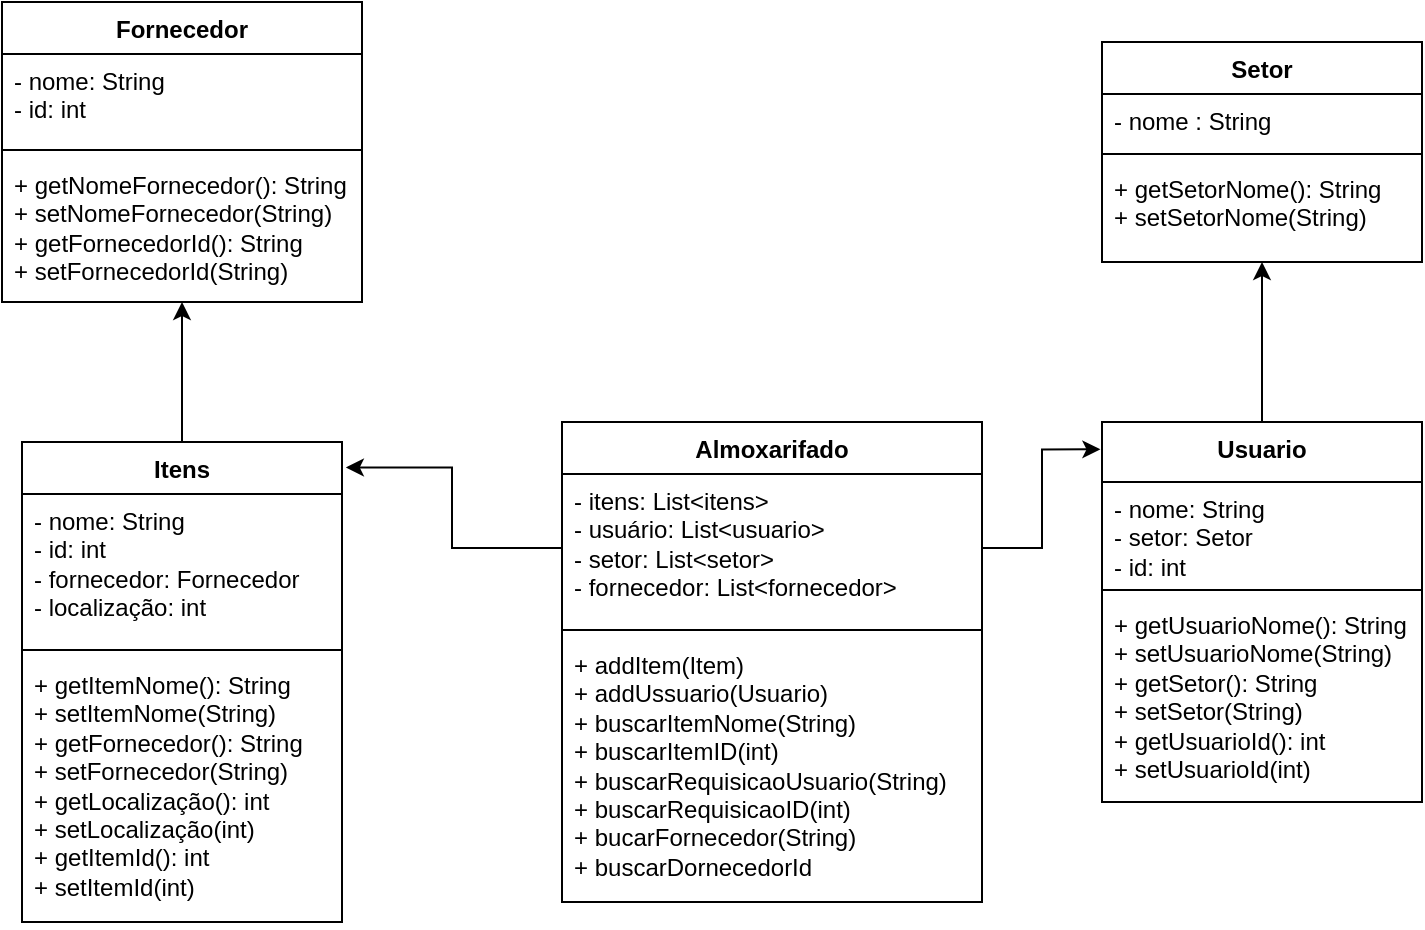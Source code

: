 <mxfile version="21.6.8" type="device">
  <diagram id="C5RBs43oDa-KdzZeNtuy" name="Page-1">
    <mxGraphModel dx="1036" dy="654" grid="1" gridSize="10" guides="1" tooltips="1" connect="1" arrows="1" fold="1" page="1" pageScale="1" pageWidth="827" pageHeight="1169" math="0" shadow="0">
      <root>
        <mxCell id="WIyWlLk6GJQsqaUBKTNV-0" />
        <mxCell id="WIyWlLk6GJQsqaUBKTNV-1" parent="WIyWlLk6GJQsqaUBKTNV-0" />
        <mxCell id="LES1Whu-kChFvFYX6Mq4-0" value="Almoxarifado" style="swimlane;fontStyle=1;align=center;verticalAlign=top;childLayout=stackLayout;horizontal=1;startSize=26;horizontalStack=0;resizeParent=1;resizeParentMax=0;resizeLast=0;collapsible=1;marginBottom=0;whiteSpace=wrap;html=1;labelBackgroundColor=none;" parent="WIyWlLk6GJQsqaUBKTNV-1" vertex="1">
          <mxGeometry x="440" y="290" width="210" height="240" as="geometry" />
        </mxCell>
        <mxCell id="LES1Whu-kChFvFYX6Mq4-1" value="- itens: List&amp;lt;itens&amp;gt;&lt;br&gt;- usuário: List&amp;lt;usuario&amp;gt;&lt;br&gt;- setor: List&amp;lt;setor&amp;gt;&lt;br&gt;- fornecedor: List&amp;lt;fornecedor&amp;gt;" style="text;strokeColor=none;fillColor=none;align=left;verticalAlign=top;spacingLeft=4;spacingRight=4;overflow=hidden;rotatable=0;points=[[0,0.5],[1,0.5]];portConstraint=eastwest;whiteSpace=wrap;html=1;labelBackgroundColor=none;" parent="LES1Whu-kChFvFYX6Mq4-0" vertex="1">
          <mxGeometry y="26" width="210" height="74" as="geometry" />
        </mxCell>
        <mxCell id="LES1Whu-kChFvFYX6Mq4-2" value="" style="line;strokeWidth=1;fillColor=none;align=left;verticalAlign=middle;spacingTop=-1;spacingLeft=3;spacingRight=3;rotatable=0;labelPosition=right;points=[];portConstraint=eastwest;labelBackgroundColor=none;" parent="LES1Whu-kChFvFYX6Mq4-0" vertex="1">
          <mxGeometry y="100" width="210" height="8" as="geometry" />
        </mxCell>
        <mxCell id="LES1Whu-kChFvFYX6Mq4-3" value="+ addItem(Item)&lt;br&gt;+ addUssuario(Usuario)&lt;br&gt;+ buscarItemNome(String)&lt;br&gt;+ buscarItemID(int)&lt;br&gt;+ buscarRequisicaoUsuario(String)&lt;br&gt;+ buscarRequisicaoID(int)&lt;br&gt;+ bucarFornecedor(String)&lt;br&gt;+ buscarDornecedorId" style="text;strokeColor=none;fillColor=none;align=left;verticalAlign=top;spacingLeft=4;spacingRight=4;overflow=hidden;rotatable=0;points=[[0,0.5],[1,0.5]];portConstraint=eastwest;whiteSpace=wrap;html=1;labelBackgroundColor=none;" parent="LES1Whu-kChFvFYX6Mq4-0" vertex="1">
          <mxGeometry y="108" width="210" height="132" as="geometry" />
        </mxCell>
        <mxCell id="LES1Whu-kChFvFYX6Mq4-50" style="edgeStyle=orthogonalEdgeStyle;rounded=0;orthogonalLoop=1;jettySize=auto;html=1;exitX=0.5;exitY=0;exitDx=0;exitDy=0;entryX=0.5;entryY=1;entryDx=0;entryDy=0;labelBackgroundColor=none;fontColor=default;" parent="WIyWlLk6GJQsqaUBKTNV-1" source="LES1Whu-kChFvFYX6Mq4-12" target="LES1Whu-kChFvFYX6Mq4-27" edge="1">
          <mxGeometry relative="1" as="geometry" />
        </mxCell>
        <mxCell id="LES1Whu-kChFvFYX6Mq4-12" value="Itens" style="swimlane;fontStyle=1;align=center;verticalAlign=top;childLayout=stackLayout;horizontal=1;startSize=26;horizontalStack=0;resizeParent=1;resizeParentMax=0;resizeLast=0;collapsible=1;marginBottom=0;whiteSpace=wrap;html=1;labelBackgroundColor=none;" parent="WIyWlLk6GJQsqaUBKTNV-1" vertex="1">
          <mxGeometry x="170" y="300" width="160" height="240" as="geometry" />
        </mxCell>
        <mxCell id="LES1Whu-kChFvFYX6Mq4-13" value="- nome: String&lt;br&gt;- id: int&lt;br&gt;- fornecedor: Fornecedor&lt;br&gt;- localização: int" style="text;strokeColor=none;fillColor=none;align=left;verticalAlign=top;spacingLeft=4;spacingRight=4;overflow=hidden;rotatable=0;points=[[0,0.5],[1,0.5]];portConstraint=eastwest;whiteSpace=wrap;html=1;labelBackgroundColor=none;" parent="LES1Whu-kChFvFYX6Mq4-12" vertex="1">
          <mxGeometry y="26" width="160" height="74" as="geometry" />
        </mxCell>
        <mxCell id="LES1Whu-kChFvFYX6Mq4-14" value="" style="line;strokeWidth=1;fillColor=none;align=left;verticalAlign=middle;spacingTop=-1;spacingLeft=3;spacingRight=3;rotatable=0;labelPosition=right;points=[];portConstraint=eastwest;labelBackgroundColor=none;" parent="LES1Whu-kChFvFYX6Mq4-12" vertex="1">
          <mxGeometry y="100" width="160" height="8" as="geometry" />
        </mxCell>
        <mxCell id="LES1Whu-kChFvFYX6Mq4-15" value="+ getItemNome(): String&lt;br style=&quot;border-color: var(--border-color);&quot;&gt;+ setItemNome(String)&lt;br&gt;+ getFornecedor(): String&lt;br style=&quot;border-color: var(--border-color);&quot;&gt;+ setFornecedor(String)&lt;br&gt;+ getLocalização(): int&lt;br style=&quot;border-color: var(--border-color);&quot;&gt;+ setLocalização(int)&lt;br&gt;+ getItemId(): int&lt;br&gt;+ setItemId(int)" style="text;strokeColor=none;fillColor=none;align=left;verticalAlign=top;spacingLeft=4;spacingRight=4;overflow=hidden;rotatable=0;points=[[0,0.5],[1,0.5]];portConstraint=eastwest;whiteSpace=wrap;html=1;labelBackgroundColor=none;" parent="LES1Whu-kChFvFYX6Mq4-12" vertex="1">
          <mxGeometry y="108" width="160" height="132" as="geometry" />
        </mxCell>
        <mxCell id="LES1Whu-kChFvFYX6Mq4-53" style="edgeStyle=orthogonalEdgeStyle;rounded=0;orthogonalLoop=1;jettySize=auto;html=1;exitX=0.5;exitY=0;exitDx=0;exitDy=0;entryX=0.5;entryY=1;entryDx=0;entryDy=0;entryPerimeter=0;labelBackgroundColor=none;fontColor=default;" parent="WIyWlLk6GJQsqaUBKTNV-1" source="LES1Whu-kChFvFYX6Mq4-16" target="LES1Whu-kChFvFYX6Mq4-34" edge="1">
          <mxGeometry relative="1" as="geometry" />
        </mxCell>
        <mxCell id="LES1Whu-kChFvFYX6Mq4-16" value="Usuario" style="swimlane;fontStyle=1;align=center;verticalAlign=top;childLayout=stackLayout;horizontal=1;startSize=30;horizontalStack=0;resizeParent=1;resizeParentMax=0;resizeLast=0;collapsible=1;marginBottom=0;whiteSpace=wrap;html=1;labelBackgroundColor=none;" parent="WIyWlLk6GJQsqaUBKTNV-1" vertex="1">
          <mxGeometry x="710" y="290" width="160" height="190" as="geometry" />
        </mxCell>
        <mxCell id="LES1Whu-kChFvFYX6Mq4-17" value="- nome: String&lt;br&gt;- setor: Setor&lt;br&gt;- id: int" style="text;strokeColor=none;fillColor=none;align=left;verticalAlign=top;spacingLeft=4;spacingRight=4;overflow=hidden;rotatable=0;points=[[0,0.5],[1,0.5]];portConstraint=eastwest;whiteSpace=wrap;html=1;labelBackgroundColor=none;" parent="LES1Whu-kChFvFYX6Mq4-16" vertex="1">
          <mxGeometry y="30" width="160" height="50" as="geometry" />
        </mxCell>
        <mxCell id="LES1Whu-kChFvFYX6Mq4-18" value="" style="line;strokeWidth=1;fillColor=none;align=left;verticalAlign=middle;spacingTop=-1;spacingLeft=3;spacingRight=3;rotatable=0;labelPosition=right;points=[];portConstraint=eastwest;labelBackgroundColor=none;" parent="LES1Whu-kChFvFYX6Mq4-16" vertex="1">
          <mxGeometry y="80" width="160" height="8" as="geometry" />
        </mxCell>
        <mxCell id="LES1Whu-kChFvFYX6Mq4-19" value="+ getUsuarioNome(): String&lt;br&gt;+ setUsuarioNome(String)&lt;br&gt;+ getSetor(): String&lt;br style=&quot;border-color: var(--border-color);&quot;&gt;+ setSetor(String)&lt;br&gt;+ getUsuarioId(): int&lt;br style=&quot;border-color: var(--border-color);&quot;&gt;+ setUsuarioId(int)" style="text;strokeColor=none;fillColor=none;align=left;verticalAlign=top;spacingLeft=4;spacingRight=4;overflow=hidden;rotatable=0;points=[[0,0.5],[1,0.5]];portConstraint=eastwest;whiteSpace=wrap;html=1;labelBackgroundColor=none;" parent="LES1Whu-kChFvFYX6Mq4-16" vertex="1">
          <mxGeometry y="88" width="160" height="102" as="geometry" />
        </mxCell>
        <mxCell id="LES1Whu-kChFvFYX6Mq4-27" value="Fornecedor" style="swimlane;fontStyle=1;align=center;verticalAlign=top;childLayout=stackLayout;horizontal=1;startSize=26;horizontalStack=0;resizeParent=1;resizeParentMax=0;resizeLast=0;collapsible=1;marginBottom=0;whiteSpace=wrap;html=1;labelBackgroundColor=none;" parent="WIyWlLk6GJQsqaUBKTNV-1" vertex="1">
          <mxGeometry x="160" y="80" width="180" height="150" as="geometry" />
        </mxCell>
        <mxCell id="LES1Whu-kChFvFYX6Mq4-28" value="- nome: String&lt;br&gt;- id: int" style="text;strokeColor=none;fillColor=none;align=left;verticalAlign=top;spacingLeft=4;spacingRight=4;overflow=hidden;rotatable=0;points=[[0,0.5],[1,0.5]];portConstraint=eastwest;whiteSpace=wrap;html=1;labelBackgroundColor=none;" parent="LES1Whu-kChFvFYX6Mq4-27" vertex="1">
          <mxGeometry y="26" width="180" height="44" as="geometry" />
        </mxCell>
        <mxCell id="LES1Whu-kChFvFYX6Mq4-29" value="" style="line;strokeWidth=1;fillColor=none;align=left;verticalAlign=middle;spacingTop=-1;spacingLeft=3;spacingRight=3;rotatable=0;labelPosition=right;points=[];portConstraint=eastwest;labelBackgroundColor=none;" parent="LES1Whu-kChFvFYX6Mq4-27" vertex="1">
          <mxGeometry y="70" width="180" height="8" as="geometry" />
        </mxCell>
        <mxCell id="LES1Whu-kChFvFYX6Mq4-30" value="+ getNomeFornecedor(): String&lt;br&gt;+ setNomeFornecedor(String)&lt;br&gt;+ getFornecedorId(): String&lt;br&gt;+ setFornecedorId(String)" style="text;strokeColor=none;fillColor=none;align=left;verticalAlign=top;spacingLeft=4;spacingRight=4;overflow=hidden;rotatable=0;points=[[0,0.5],[1,0.5]];portConstraint=eastwest;whiteSpace=wrap;html=1;labelBackgroundColor=none;" parent="LES1Whu-kChFvFYX6Mq4-27" vertex="1">
          <mxGeometry y="78" width="180" height="72" as="geometry" />
        </mxCell>
        <mxCell id="LES1Whu-kChFvFYX6Mq4-31" value="Setor" style="swimlane;fontStyle=1;align=center;verticalAlign=top;childLayout=stackLayout;horizontal=1;startSize=26;horizontalStack=0;resizeParent=1;resizeParentMax=0;resizeLast=0;collapsible=1;marginBottom=0;whiteSpace=wrap;html=1;labelBackgroundColor=none;" parent="WIyWlLk6GJQsqaUBKTNV-1" vertex="1">
          <mxGeometry x="710" y="100" width="160" height="110" as="geometry" />
        </mxCell>
        <mxCell id="LES1Whu-kChFvFYX6Mq4-32" value="- nome : String" style="text;strokeColor=none;fillColor=none;align=left;verticalAlign=top;spacingLeft=4;spacingRight=4;overflow=hidden;rotatable=0;points=[[0,0.5],[1,0.5]];portConstraint=eastwest;whiteSpace=wrap;html=1;labelBackgroundColor=none;" parent="LES1Whu-kChFvFYX6Mq4-31" vertex="1">
          <mxGeometry y="26" width="160" height="26" as="geometry" />
        </mxCell>
        <mxCell id="LES1Whu-kChFvFYX6Mq4-33" value="" style="line;strokeWidth=1;fillColor=none;align=left;verticalAlign=middle;spacingTop=-1;spacingLeft=3;spacingRight=3;rotatable=0;labelPosition=right;points=[];portConstraint=eastwest;labelBackgroundColor=none;" parent="LES1Whu-kChFvFYX6Mq4-31" vertex="1">
          <mxGeometry y="52" width="160" height="8" as="geometry" />
        </mxCell>
        <mxCell id="LES1Whu-kChFvFYX6Mq4-34" value="+ getSetorNome(): String&lt;br style=&quot;border-color: var(--border-color);&quot;&gt;+ setSetorNome(String)" style="text;strokeColor=none;fillColor=none;align=left;verticalAlign=top;spacingLeft=4;spacingRight=4;overflow=hidden;rotatable=0;points=[[0,0.5],[1,0.5]];portConstraint=eastwest;whiteSpace=wrap;html=1;labelBackgroundColor=none;" parent="LES1Whu-kChFvFYX6Mq4-31" vertex="1">
          <mxGeometry y="60" width="160" height="50" as="geometry" />
        </mxCell>
        <mxCell id="LES1Whu-kChFvFYX6Mq4-48" style="edgeStyle=orthogonalEdgeStyle;rounded=0;orthogonalLoop=1;jettySize=auto;html=1;exitX=0;exitY=0.5;exitDx=0;exitDy=0;entryX=1.012;entryY=0.053;entryDx=0;entryDy=0;entryPerimeter=0;labelBackgroundColor=none;fontColor=default;" parent="WIyWlLk6GJQsqaUBKTNV-1" source="LES1Whu-kChFvFYX6Mq4-1" target="LES1Whu-kChFvFYX6Mq4-12" edge="1">
          <mxGeometry relative="1" as="geometry" />
        </mxCell>
        <mxCell id="LES1Whu-kChFvFYX6Mq4-51" style="edgeStyle=orthogonalEdgeStyle;rounded=0;orthogonalLoop=1;jettySize=auto;html=1;exitX=1;exitY=0.5;exitDx=0;exitDy=0;entryX=-0.005;entryY=0.072;entryDx=0;entryDy=0;entryPerimeter=0;labelBackgroundColor=none;fontColor=default;" parent="WIyWlLk6GJQsqaUBKTNV-1" source="LES1Whu-kChFvFYX6Mq4-1" target="LES1Whu-kChFvFYX6Mq4-16" edge="1">
          <mxGeometry relative="1" as="geometry" />
        </mxCell>
      </root>
    </mxGraphModel>
  </diagram>
</mxfile>
